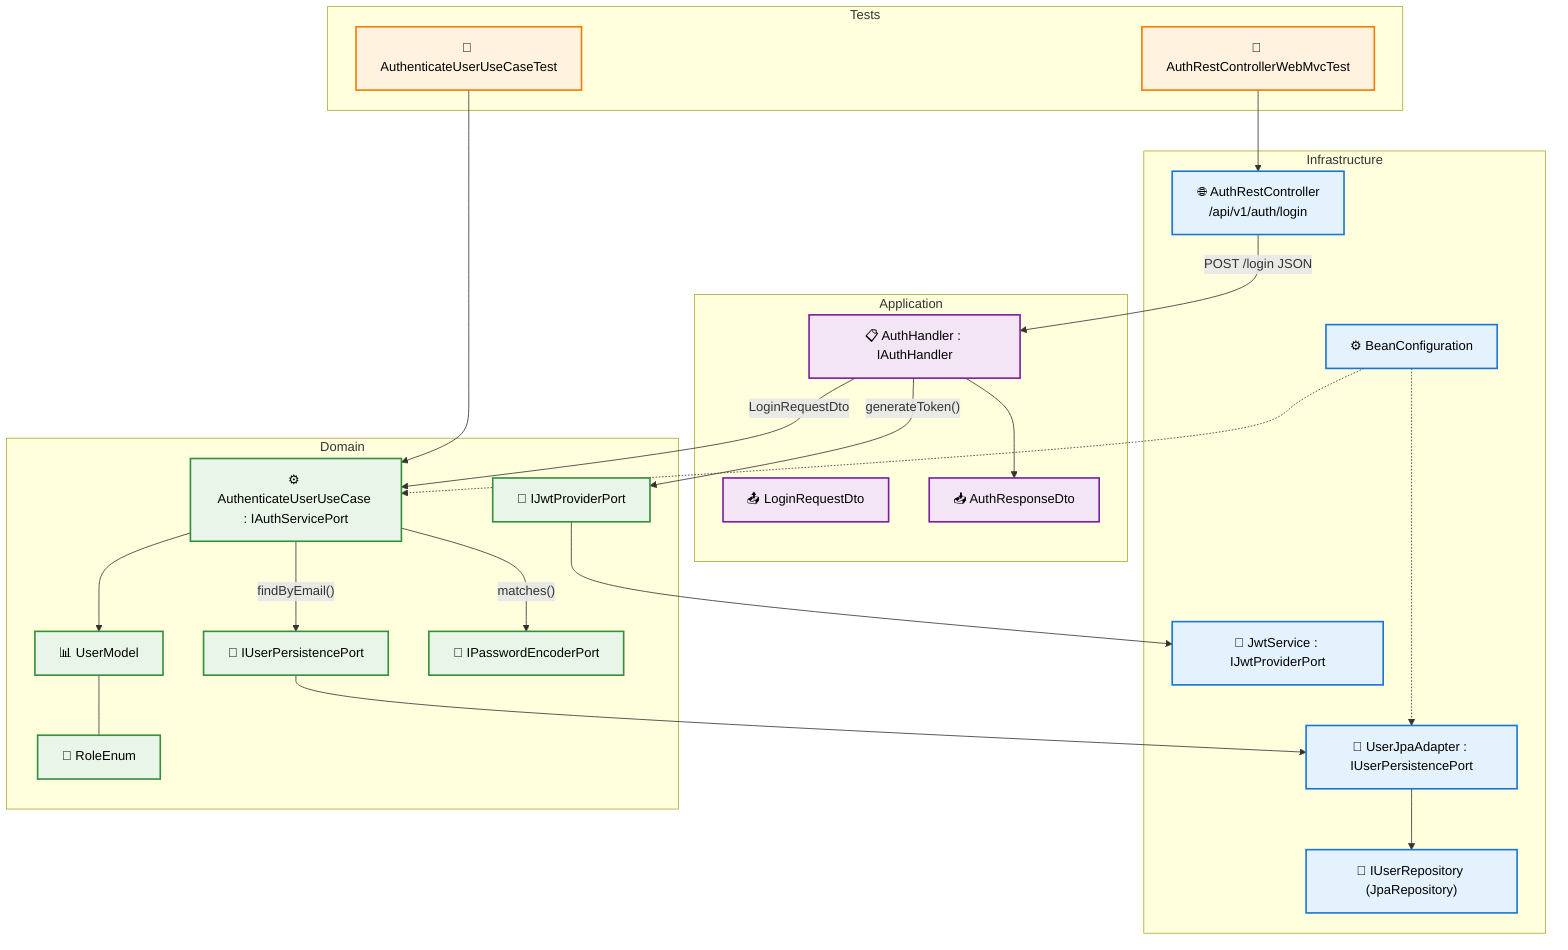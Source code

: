 graph TB
  %% HU005 - Authentication (high-contrast)

  subgraph "Infrastructure"
    AUTH_CTRL["🌐 AuthRestController\n/api/v1/auth/login"]
    JWT_SVC["🔐 JwtService : IJwtProviderPort"]
    ADAPTER["💾 UserJpaAdapter : IUserPersistencePort"]
    REPO["🏪 IUserRepository (JpaRepository)"]
    CONFIG["⚙️ BeanConfiguration"]
  end

  subgraph "Application"
    HANDLER["📋 AuthHandler : IAuthHandler"]
    REQ_DTO["📤 LoginRequestDto"]
    RES_DTO["📥 AuthResponseDto"]
  end

  subgraph "Domain"
    USECASE["⚙️ AuthenticateUserUseCase : IAuthServicePort"]
    USER["📊 UserModel"]
    ROLE["🔖 RoleEnum"]
    PORT_USER["🔌 IUserPersistencePort"]
    PORT_PWD["🔌 IPasswordEncoderPort"]
    PORT_JWT["🔌 IJwtProviderPort"]
  end

  subgraph "Tests"
    T_DOMAIN["🧪 AuthenticateUserUseCaseTest"]
    T_MVC["🧪 AuthRestControllerWebMvcTest"]
  end

  %% Flow
  AUTH_CTRL -->|"POST /login JSON"| HANDLER
  HANDLER -->|"LoginRequestDto"| USECASE
  USECASE -->|"findByEmail()"| PORT_USER
  USECASE -->|"matches()"| PORT_PWD
  HANDLER -->|"generateToken()"| PORT_JWT
  PORT_JWT --> JWT_SVC
  PORT_USER --> ADAPTER
  ADAPTER --> REPO
  USECASE --> USER
  USER --- ROLE
  HANDLER --> RES_DTO
  CONFIG -.-> USECASE
  CONFIG -.-> ADAPTER

  %% Tests targeting
  T_DOMAIN --> USECASE
  T_MVC --> AUTH_CTRL

  %% Styles (high contrast)
  classDef infra fill:#e3f2fd,stroke:#1976d2,stroke-width:2px,color:#000000
  classDef app fill:#f3e5f5,stroke:#7b1fa2,stroke-width:2px,color:#000000
  classDef domain fill:#e8f5e8,stroke:#388e3c,stroke-width:2px,color:#000000
  classDef tests fill:#fff3e0,stroke:#f57c00,stroke-width:2px,color:#000000

  class AUTH_CTRL,JWT_SVC,ADAPTER,REPO,CONFIG infra
  class HANDLER,REQ_DTO,RES_DTO app
  class USECASE,USER,ROLE,PORT_USER,PORT_PWD,PORT_JWT domain
  class T_DOMAIN,T_MVC tests